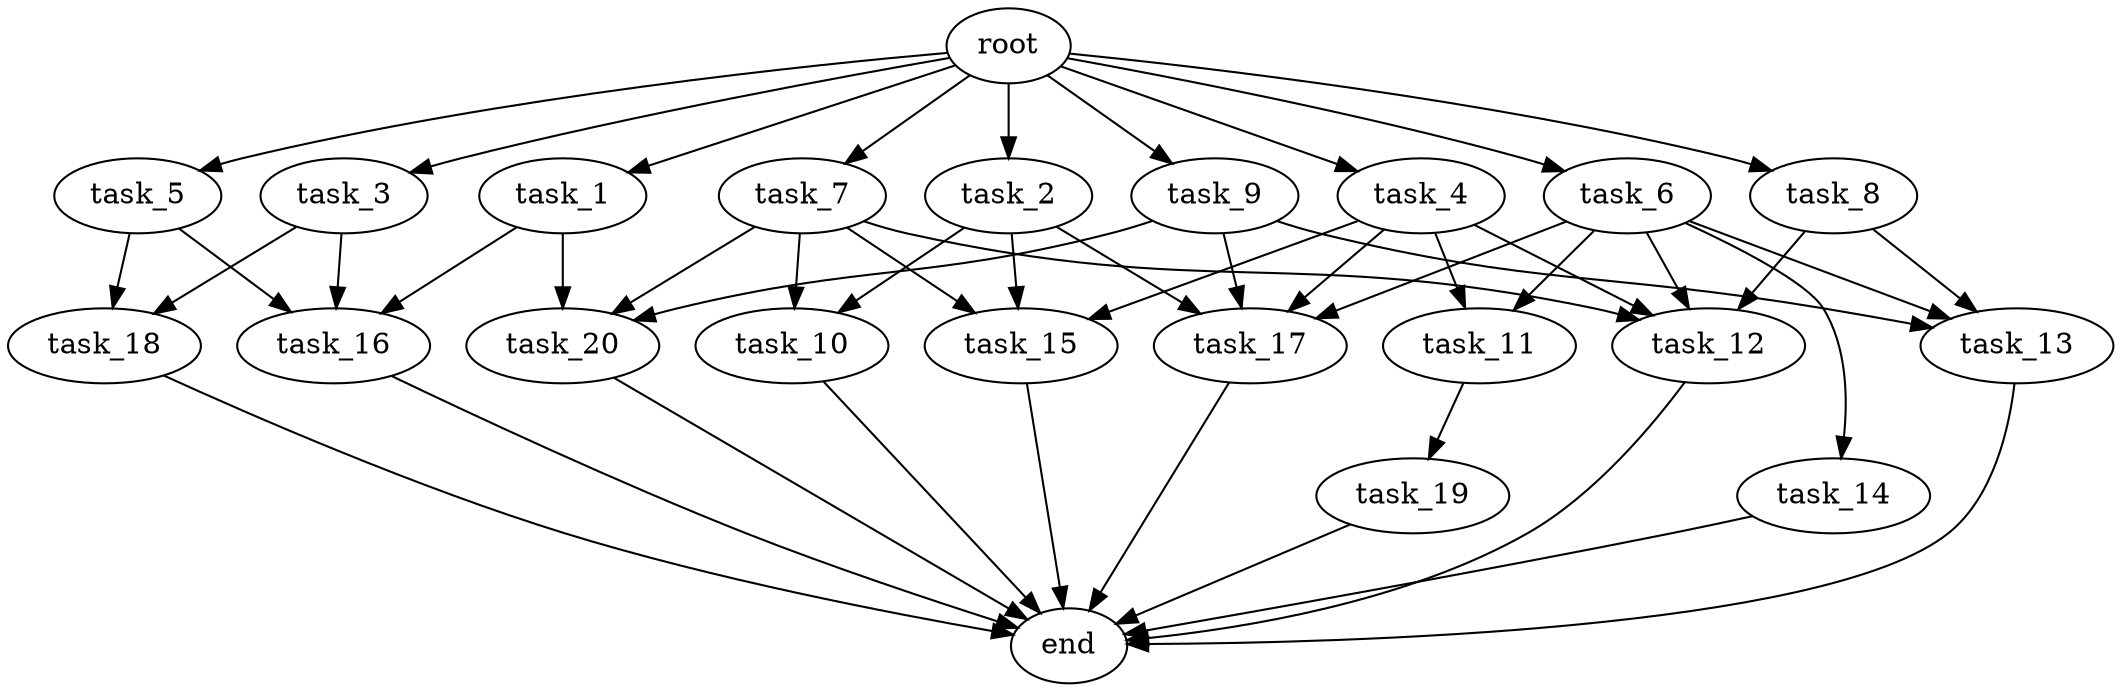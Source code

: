 digraph G {
  root [size="0.000000e+00"];
  task_1 [size="9.335135e+09"];
  task_2 [size="4.822380e+09"];
  task_3 [size="5.979080e+09"];
  task_4 [size="8.395038e+09"];
  task_5 [size="3.802155e+09"];
  task_6 [size="3.514828e+09"];
  task_7 [size="6.322437e+09"];
  task_8 [size="5.852007e+09"];
  task_9 [size="5.103774e+09"];
  task_10 [size="4.558018e+08"];
  task_11 [size="7.392090e+09"];
  task_12 [size="5.631253e+09"];
  task_13 [size="3.007083e+09"];
  task_14 [size="3.953654e+09"];
  task_15 [size="1.230647e+09"];
  task_16 [size="1.397363e+09"];
  task_17 [size="5.565234e+09"];
  task_18 [size="2.795304e+09"];
  task_19 [size="4.320192e+09"];
  task_20 [size="6.104843e+09"];
  end [size="0.000000e+00"];

  root -> task_1 [size="1.000000e-12"];
  root -> task_2 [size="1.000000e-12"];
  root -> task_3 [size="1.000000e-12"];
  root -> task_4 [size="1.000000e-12"];
  root -> task_5 [size="1.000000e-12"];
  root -> task_6 [size="1.000000e-12"];
  root -> task_7 [size="1.000000e-12"];
  root -> task_8 [size="1.000000e-12"];
  root -> task_9 [size="1.000000e-12"];
  task_1 -> task_16 [size="4.657877e+07"];
  task_1 -> task_20 [size="2.034948e+08"];
  task_2 -> task_10 [size="2.279009e+07"];
  task_2 -> task_15 [size="4.102156e+07"];
  task_2 -> task_17 [size="1.391309e+08"];
  task_3 -> task_16 [size="4.657877e+07"];
  task_3 -> task_18 [size="1.397652e+08"];
  task_4 -> task_11 [size="3.696045e+08"];
  task_4 -> task_12 [size="1.407813e+08"];
  task_4 -> task_15 [size="4.102156e+07"];
  task_4 -> task_17 [size="1.391309e+08"];
  task_5 -> task_16 [size="4.657877e+07"];
  task_5 -> task_18 [size="1.397652e+08"];
  task_6 -> task_11 [size="3.696045e+08"];
  task_6 -> task_12 [size="1.407813e+08"];
  task_6 -> task_13 [size="1.002361e+08"];
  task_6 -> task_14 [size="3.953654e+08"];
  task_6 -> task_17 [size="1.391309e+08"];
  task_7 -> task_10 [size="2.279009e+07"];
  task_7 -> task_12 [size="1.407813e+08"];
  task_7 -> task_15 [size="4.102156e+07"];
  task_7 -> task_20 [size="2.034948e+08"];
  task_8 -> task_12 [size="1.407813e+08"];
  task_8 -> task_13 [size="1.002361e+08"];
  task_9 -> task_13 [size="1.002361e+08"];
  task_9 -> task_17 [size="1.391309e+08"];
  task_9 -> task_20 [size="2.034948e+08"];
  task_10 -> end [size="1.000000e-12"];
  task_11 -> task_19 [size="4.320192e+08"];
  task_12 -> end [size="1.000000e-12"];
  task_13 -> end [size="1.000000e-12"];
  task_14 -> end [size="1.000000e-12"];
  task_15 -> end [size="1.000000e-12"];
  task_16 -> end [size="1.000000e-12"];
  task_17 -> end [size="1.000000e-12"];
  task_18 -> end [size="1.000000e-12"];
  task_19 -> end [size="1.000000e-12"];
  task_20 -> end [size="1.000000e-12"];
}
